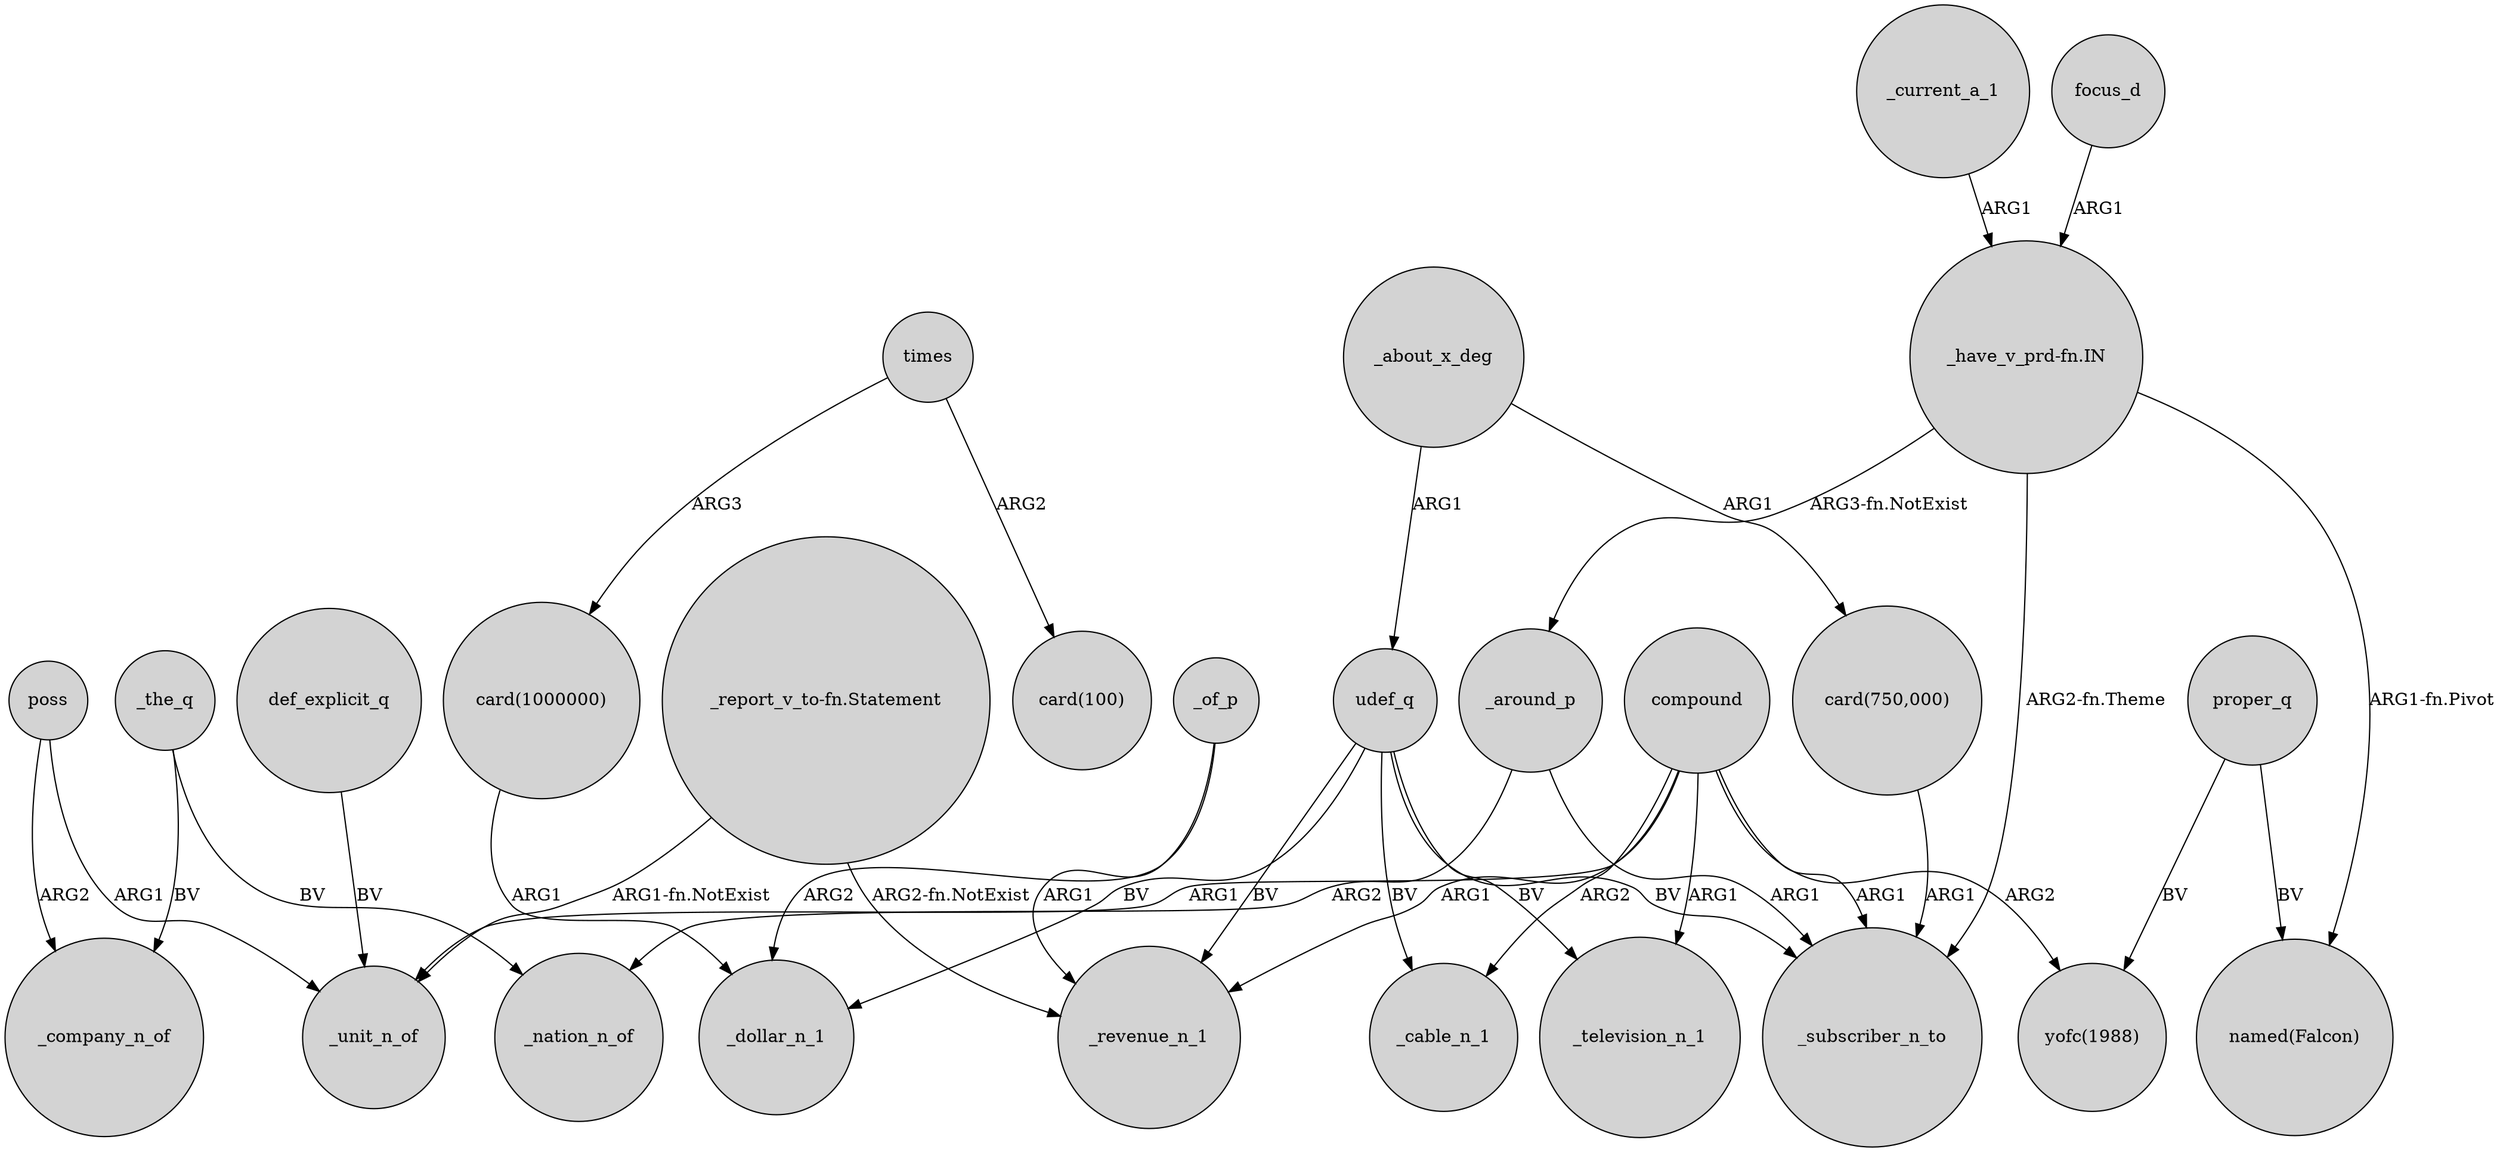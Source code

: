 digraph {
	node [shape=circle style=filled]
	"card(1000000)" -> _dollar_n_1 [label=ARG1]
	"card(750,000)" -> _subscriber_n_to [label=ARG1]
	times -> "card(100)" [label=ARG2]
	"_have_v_prd-fn.IN" -> _around_p [label="ARG3-fn.NotExist"]
	udef_q -> _television_n_1 [label=BV]
	def_explicit_q -> _unit_n_of [label=BV]
	compound -> _unit_n_of [label=ARG1]
	compound -> _television_n_1 [label=ARG1]
	_current_a_1 -> "_have_v_prd-fn.IN" [label=ARG1]
	_about_x_deg -> "card(750,000)" [label=ARG1]
	_around_p -> _nation_n_of [label=ARG2]
	_around_p -> _subscriber_n_to [label=ARG1]
	_about_x_deg -> udef_q [label=ARG1]
	_the_q -> _company_n_of [label=BV]
	focus_d -> "_have_v_prd-fn.IN" [label=ARG1]
	udef_q -> _subscriber_n_to [label=BV]
	udef_q -> _revenue_n_1 [label=BV]
	compound -> _subscriber_n_to [label=ARG1]
	_the_q -> _nation_n_of [label=BV]
	poss -> _unit_n_of [label=ARG1]
	"_report_v_to-fn.Statement" -> _unit_n_of [label="ARG1-fn.NotExist"]
	proper_q -> "yofc(1988)" [label=BV]
	times -> "card(1000000)" [label=ARG3]
	compound -> _cable_n_1 [label=ARG2]
	_of_p -> _revenue_n_1 [label=ARG1]
	"_have_v_prd-fn.IN" -> "named(Falcon)" [label="ARG1-fn.Pivot"]
	"_have_v_prd-fn.IN" -> _subscriber_n_to [label="ARG2-fn.Theme"]
	proper_q -> "named(Falcon)" [label=BV]
	"_report_v_to-fn.Statement" -> _revenue_n_1 [label="ARG2-fn.NotExist"]
	udef_q -> _cable_n_1 [label=BV]
	poss -> _company_n_of [label=ARG2]
	_of_p -> _dollar_n_1 [label=ARG2]
	compound -> _revenue_n_1 [label=ARG1]
	compound -> "yofc(1988)" [label=ARG2]
	udef_q -> _dollar_n_1 [label=BV]
}
